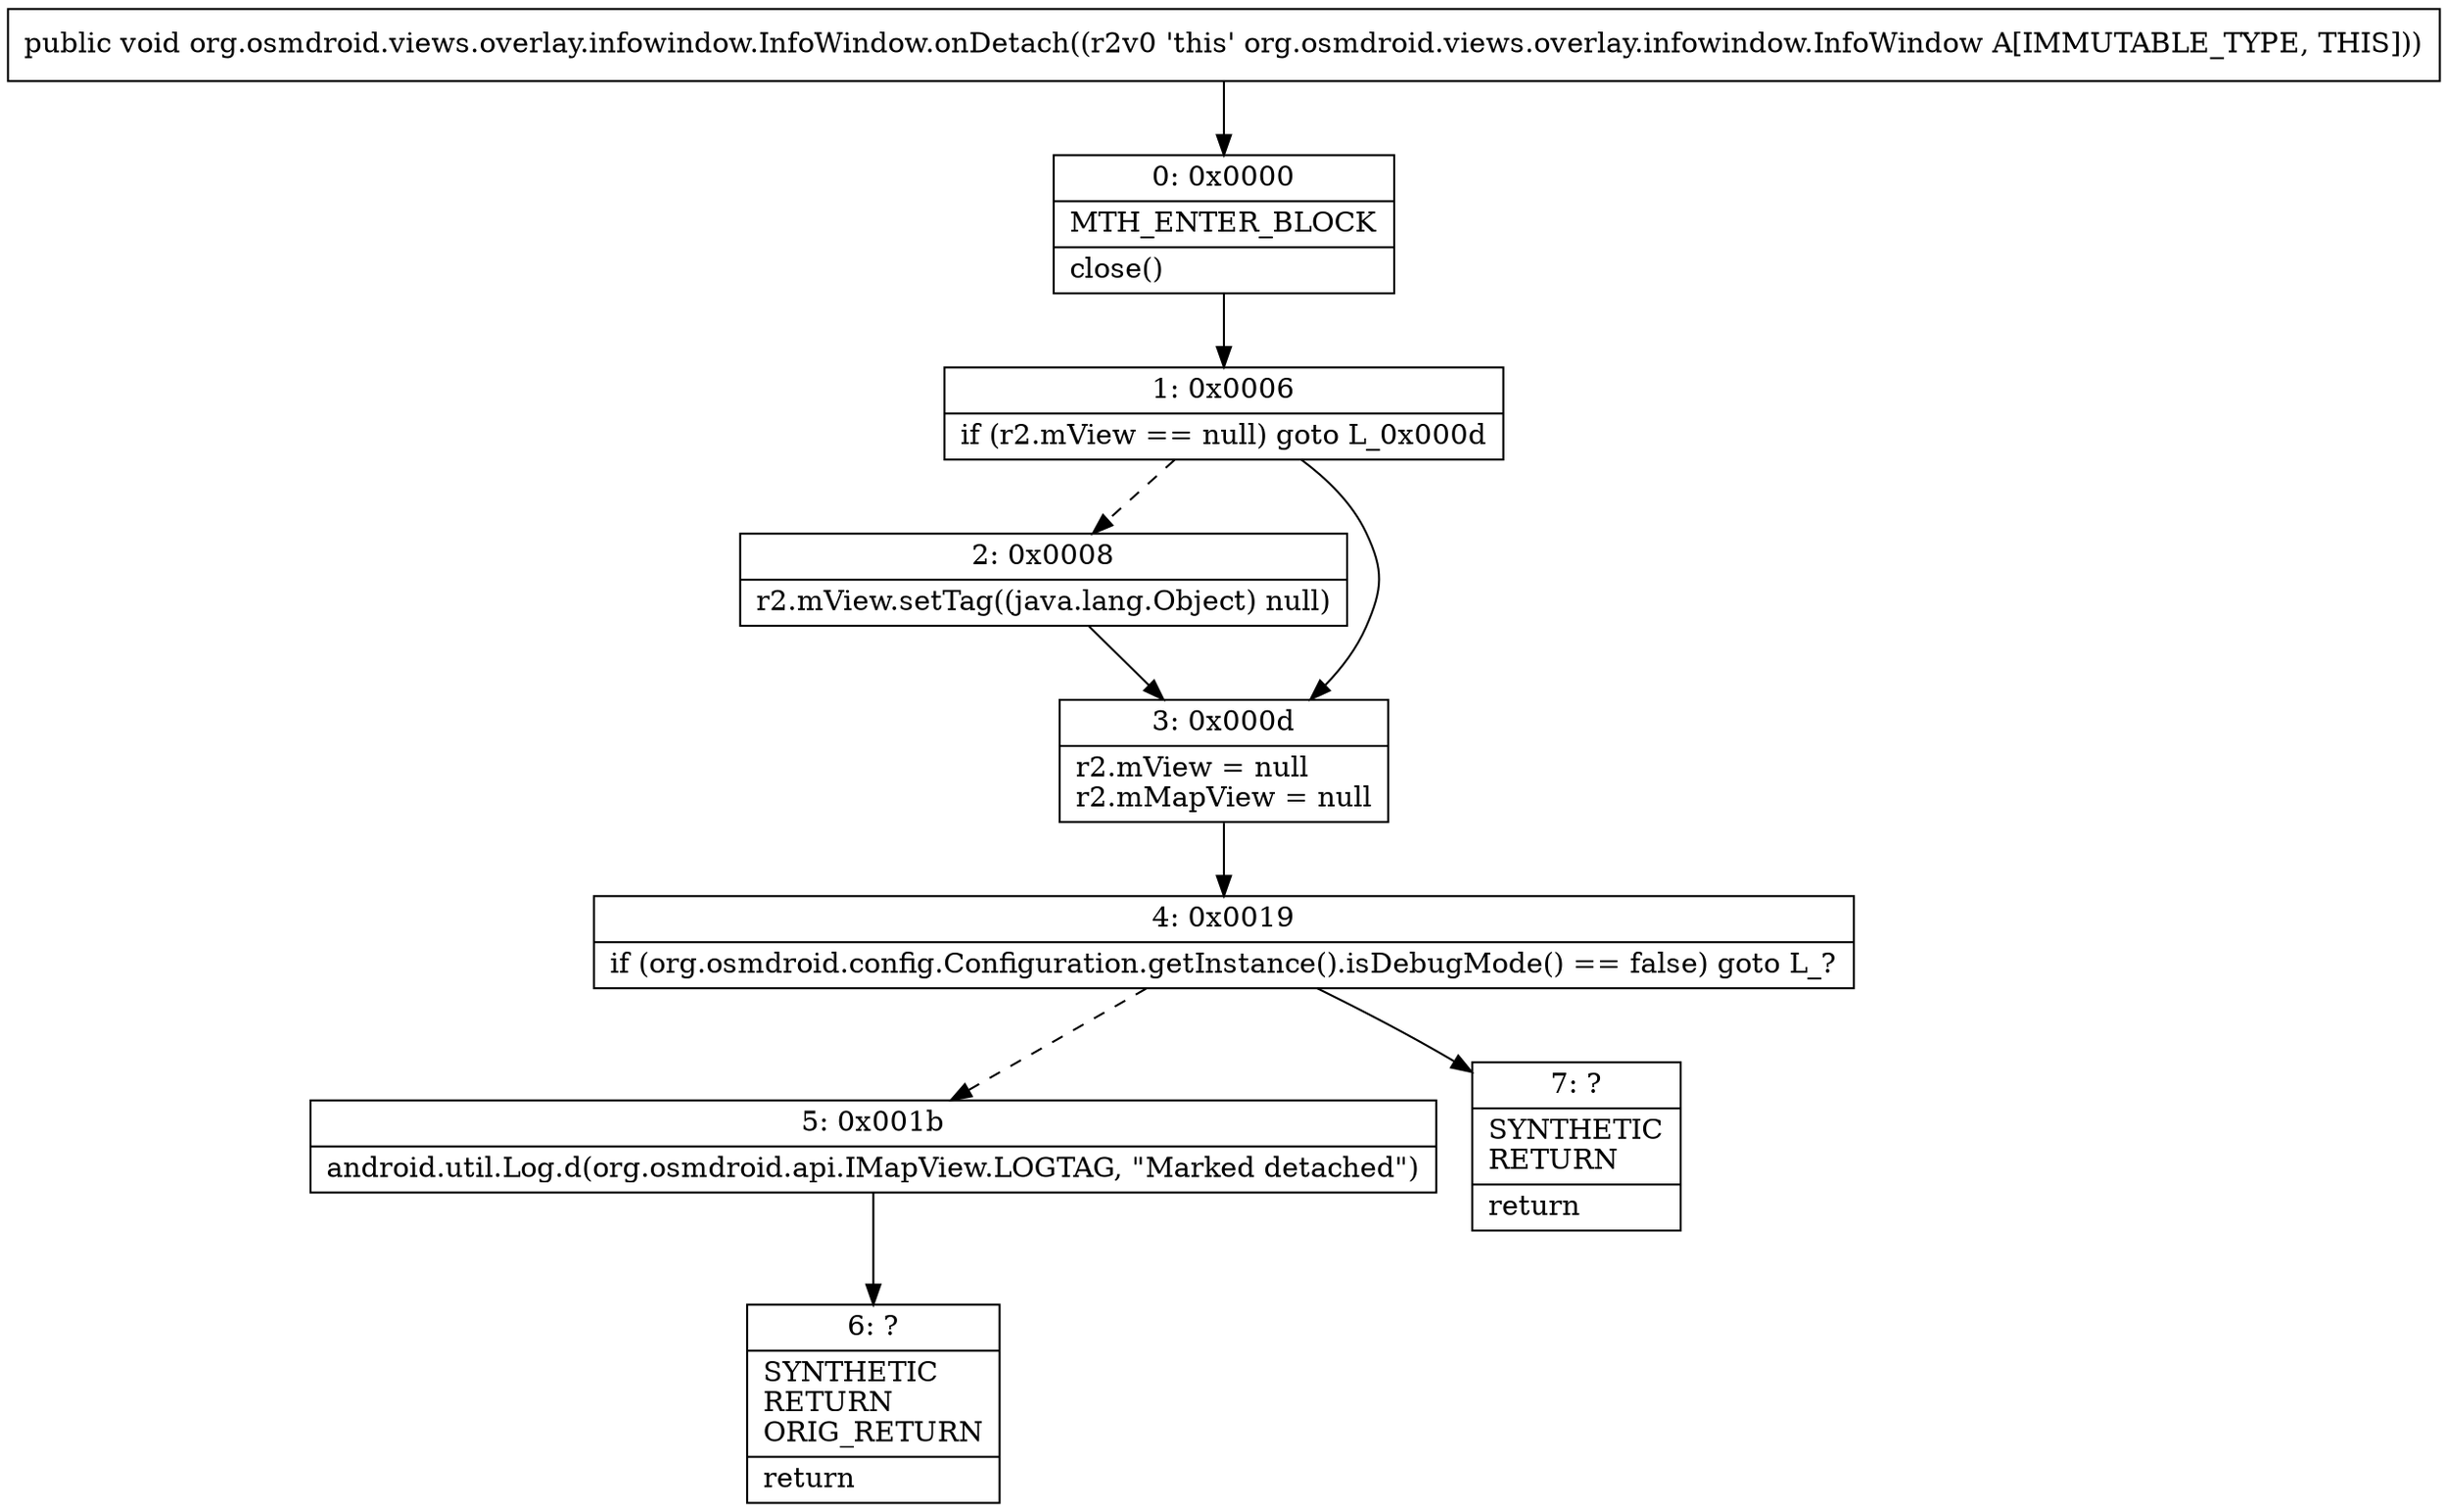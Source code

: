 digraph "CFG fororg.osmdroid.views.overlay.infowindow.InfoWindow.onDetach()V" {
Node_0 [shape=record,label="{0\:\ 0x0000|MTH_ENTER_BLOCK\l|close()\l}"];
Node_1 [shape=record,label="{1\:\ 0x0006|if (r2.mView == null) goto L_0x000d\l}"];
Node_2 [shape=record,label="{2\:\ 0x0008|r2.mView.setTag((java.lang.Object) null)\l}"];
Node_3 [shape=record,label="{3\:\ 0x000d|r2.mView = null\lr2.mMapView = null\l}"];
Node_4 [shape=record,label="{4\:\ 0x0019|if (org.osmdroid.config.Configuration.getInstance().isDebugMode() == false) goto L_?\l}"];
Node_5 [shape=record,label="{5\:\ 0x001b|android.util.Log.d(org.osmdroid.api.IMapView.LOGTAG, \"Marked detached\")\l}"];
Node_6 [shape=record,label="{6\:\ ?|SYNTHETIC\lRETURN\lORIG_RETURN\l|return\l}"];
Node_7 [shape=record,label="{7\:\ ?|SYNTHETIC\lRETURN\l|return\l}"];
MethodNode[shape=record,label="{public void org.osmdroid.views.overlay.infowindow.InfoWindow.onDetach((r2v0 'this' org.osmdroid.views.overlay.infowindow.InfoWindow A[IMMUTABLE_TYPE, THIS])) }"];
MethodNode -> Node_0;
Node_0 -> Node_1;
Node_1 -> Node_2[style=dashed];
Node_1 -> Node_3;
Node_2 -> Node_3;
Node_3 -> Node_4;
Node_4 -> Node_5[style=dashed];
Node_4 -> Node_7;
Node_5 -> Node_6;
}

